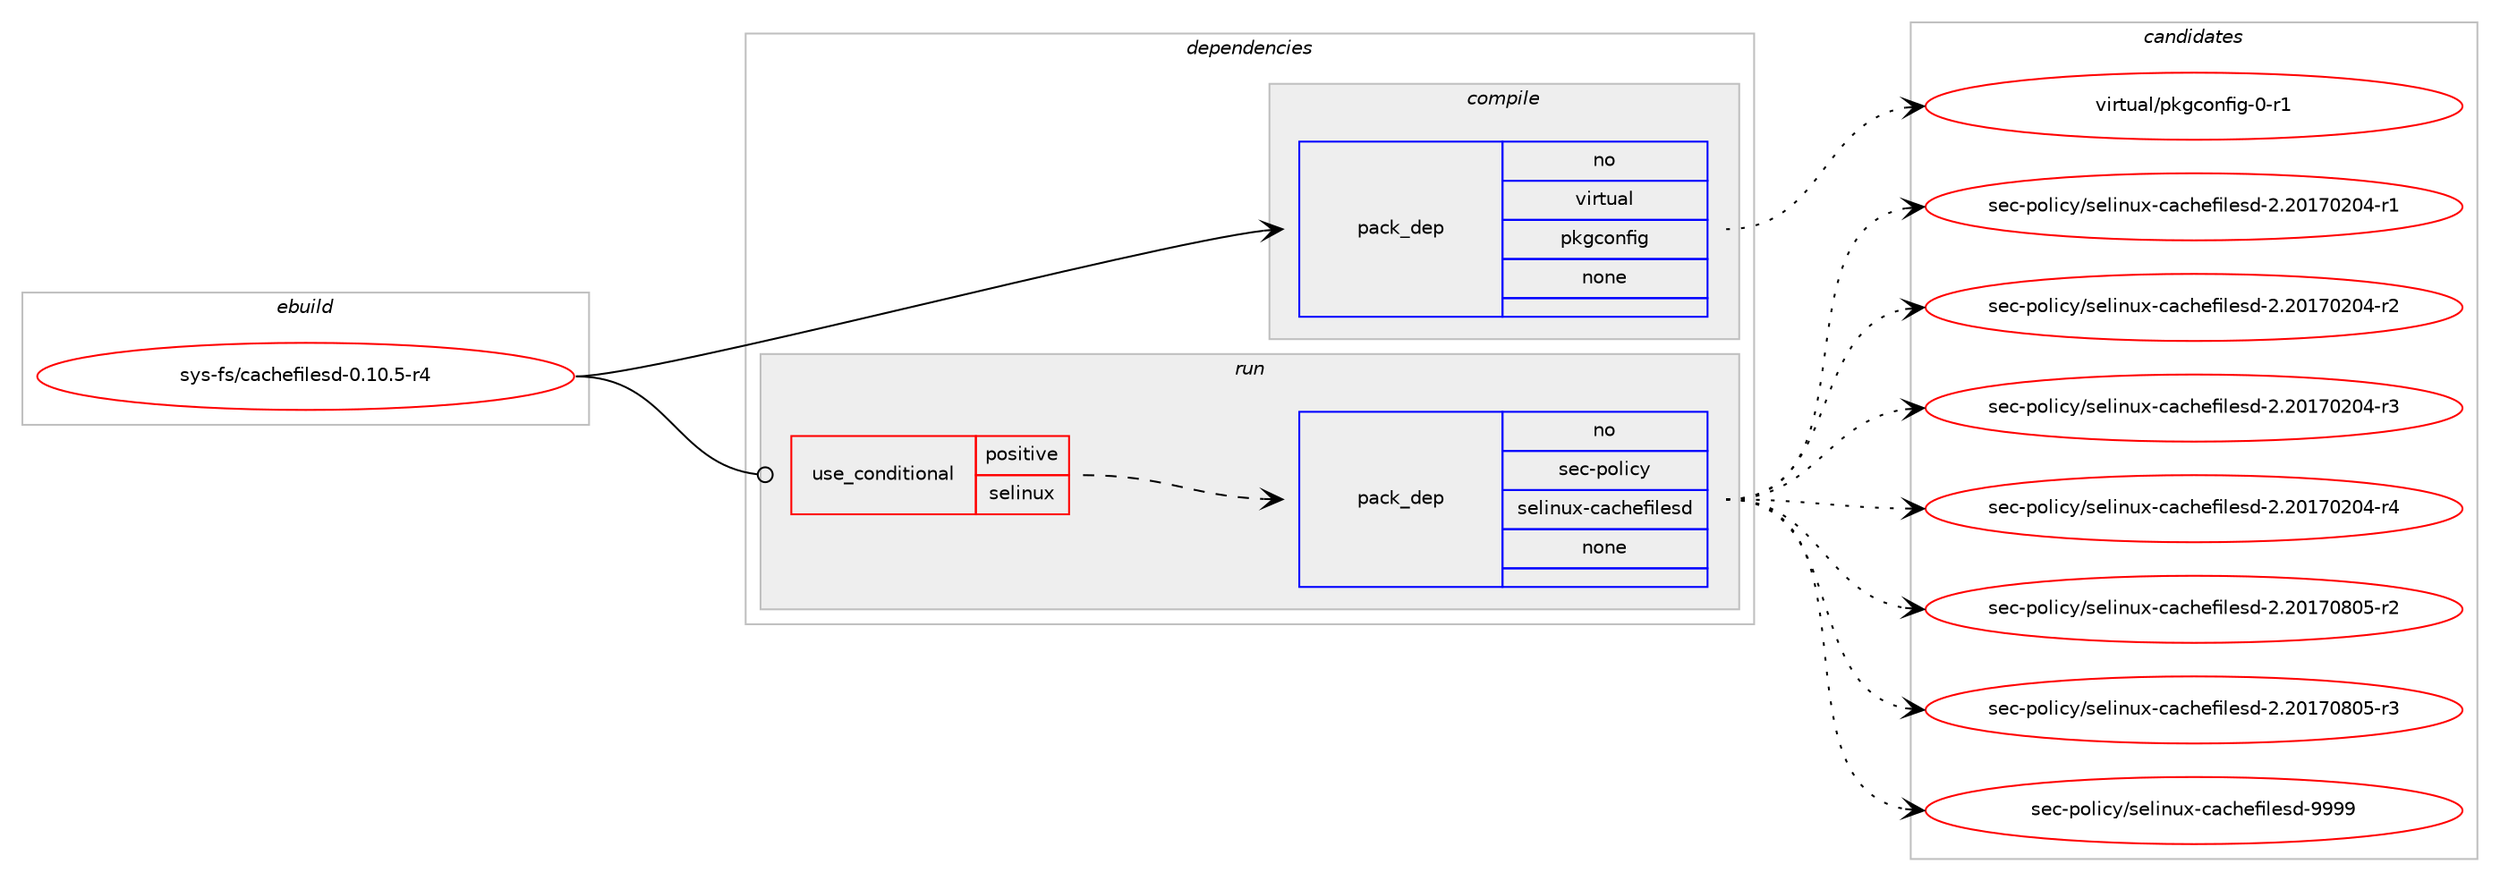 digraph prolog {

# *************
# Graph options
# *************

newrank=true;
concentrate=true;
compound=true;
graph [rankdir=LR,fontname=Helvetica,fontsize=10,ranksep=1.5];#, ranksep=2.5, nodesep=0.2];
edge  [arrowhead=vee];
node  [fontname=Helvetica,fontsize=10];

# **********
# The ebuild
# **********

subgraph cluster_leftcol {
color=gray;
rank=same;
label=<<i>ebuild</i>>;
id [label="sys-fs/cachefilesd-0.10.5-r4", color=red, width=4, href="../sys-fs/cachefilesd-0.10.5-r4.svg"];
}

# ****************
# The dependencies
# ****************

subgraph cluster_midcol {
color=gray;
label=<<i>dependencies</i>>;
subgraph cluster_compile {
fillcolor="#eeeeee";
style=filled;
label=<<i>compile</i>>;
subgraph pack362262 {
dependency487483 [label=<<TABLE BORDER="0" CELLBORDER="1" CELLSPACING="0" CELLPADDING="4" WIDTH="220"><TR><TD ROWSPAN="6" CELLPADDING="30">pack_dep</TD></TR><TR><TD WIDTH="110">no</TD></TR><TR><TD>virtual</TD></TR><TR><TD>pkgconfig</TD></TR><TR><TD>none</TD></TR><TR><TD></TD></TR></TABLE>>, shape=none, color=blue];
}
id:e -> dependency487483:w [weight=20,style="solid",arrowhead="vee"];
}
subgraph cluster_compileandrun {
fillcolor="#eeeeee";
style=filled;
label=<<i>compile and run</i>>;
}
subgraph cluster_run {
fillcolor="#eeeeee";
style=filled;
label=<<i>run</i>>;
subgraph cond116716 {
dependency487484 [label=<<TABLE BORDER="0" CELLBORDER="1" CELLSPACING="0" CELLPADDING="4"><TR><TD ROWSPAN="3" CELLPADDING="10">use_conditional</TD></TR><TR><TD>positive</TD></TR><TR><TD>selinux</TD></TR></TABLE>>, shape=none, color=red];
subgraph pack362263 {
dependency487485 [label=<<TABLE BORDER="0" CELLBORDER="1" CELLSPACING="0" CELLPADDING="4" WIDTH="220"><TR><TD ROWSPAN="6" CELLPADDING="30">pack_dep</TD></TR><TR><TD WIDTH="110">no</TD></TR><TR><TD>sec-policy</TD></TR><TR><TD>selinux-cachefilesd</TD></TR><TR><TD>none</TD></TR><TR><TD></TD></TR></TABLE>>, shape=none, color=blue];
}
dependency487484:e -> dependency487485:w [weight=20,style="dashed",arrowhead="vee"];
}
id:e -> dependency487484:w [weight=20,style="solid",arrowhead="odot"];
}
}

# **************
# The candidates
# **************

subgraph cluster_choices {
rank=same;
color=gray;
label=<<i>candidates</i>>;

subgraph choice362262 {
color=black;
nodesep=1;
choice11810511411611797108471121071039911111010210510345484511449 [label="virtual/pkgconfig-0-r1", color=red, width=4,href="../virtual/pkgconfig-0-r1.svg"];
dependency487483:e -> choice11810511411611797108471121071039911111010210510345484511449:w [style=dotted,weight="100"];
}
subgraph choice362263 {
color=black;
nodesep=1;
choice115101994511211110810599121471151011081051101171204599979910410110210510810111510045504650484955485048524511449 [label="sec-policy/selinux-cachefilesd-2.20170204-r1", color=red, width=4,href="../sec-policy/selinux-cachefilesd-2.20170204-r1.svg"];
choice115101994511211110810599121471151011081051101171204599979910410110210510810111510045504650484955485048524511450 [label="sec-policy/selinux-cachefilesd-2.20170204-r2", color=red, width=4,href="../sec-policy/selinux-cachefilesd-2.20170204-r2.svg"];
choice115101994511211110810599121471151011081051101171204599979910410110210510810111510045504650484955485048524511451 [label="sec-policy/selinux-cachefilesd-2.20170204-r3", color=red, width=4,href="../sec-policy/selinux-cachefilesd-2.20170204-r3.svg"];
choice115101994511211110810599121471151011081051101171204599979910410110210510810111510045504650484955485048524511452 [label="sec-policy/selinux-cachefilesd-2.20170204-r4", color=red, width=4,href="../sec-policy/selinux-cachefilesd-2.20170204-r4.svg"];
choice115101994511211110810599121471151011081051101171204599979910410110210510810111510045504650484955485648534511450 [label="sec-policy/selinux-cachefilesd-2.20170805-r2", color=red, width=4,href="../sec-policy/selinux-cachefilesd-2.20170805-r2.svg"];
choice115101994511211110810599121471151011081051101171204599979910410110210510810111510045504650484955485648534511451 [label="sec-policy/selinux-cachefilesd-2.20170805-r3", color=red, width=4,href="../sec-policy/selinux-cachefilesd-2.20170805-r3.svg"];
choice11510199451121111081059912147115101108105110117120459997991041011021051081011151004557575757 [label="sec-policy/selinux-cachefilesd-9999", color=red, width=4,href="../sec-policy/selinux-cachefilesd-9999.svg"];
dependency487485:e -> choice115101994511211110810599121471151011081051101171204599979910410110210510810111510045504650484955485048524511449:w [style=dotted,weight="100"];
dependency487485:e -> choice115101994511211110810599121471151011081051101171204599979910410110210510810111510045504650484955485048524511450:w [style=dotted,weight="100"];
dependency487485:e -> choice115101994511211110810599121471151011081051101171204599979910410110210510810111510045504650484955485048524511451:w [style=dotted,weight="100"];
dependency487485:e -> choice115101994511211110810599121471151011081051101171204599979910410110210510810111510045504650484955485048524511452:w [style=dotted,weight="100"];
dependency487485:e -> choice115101994511211110810599121471151011081051101171204599979910410110210510810111510045504650484955485648534511450:w [style=dotted,weight="100"];
dependency487485:e -> choice115101994511211110810599121471151011081051101171204599979910410110210510810111510045504650484955485648534511451:w [style=dotted,weight="100"];
dependency487485:e -> choice11510199451121111081059912147115101108105110117120459997991041011021051081011151004557575757:w [style=dotted,weight="100"];
}
}

}
